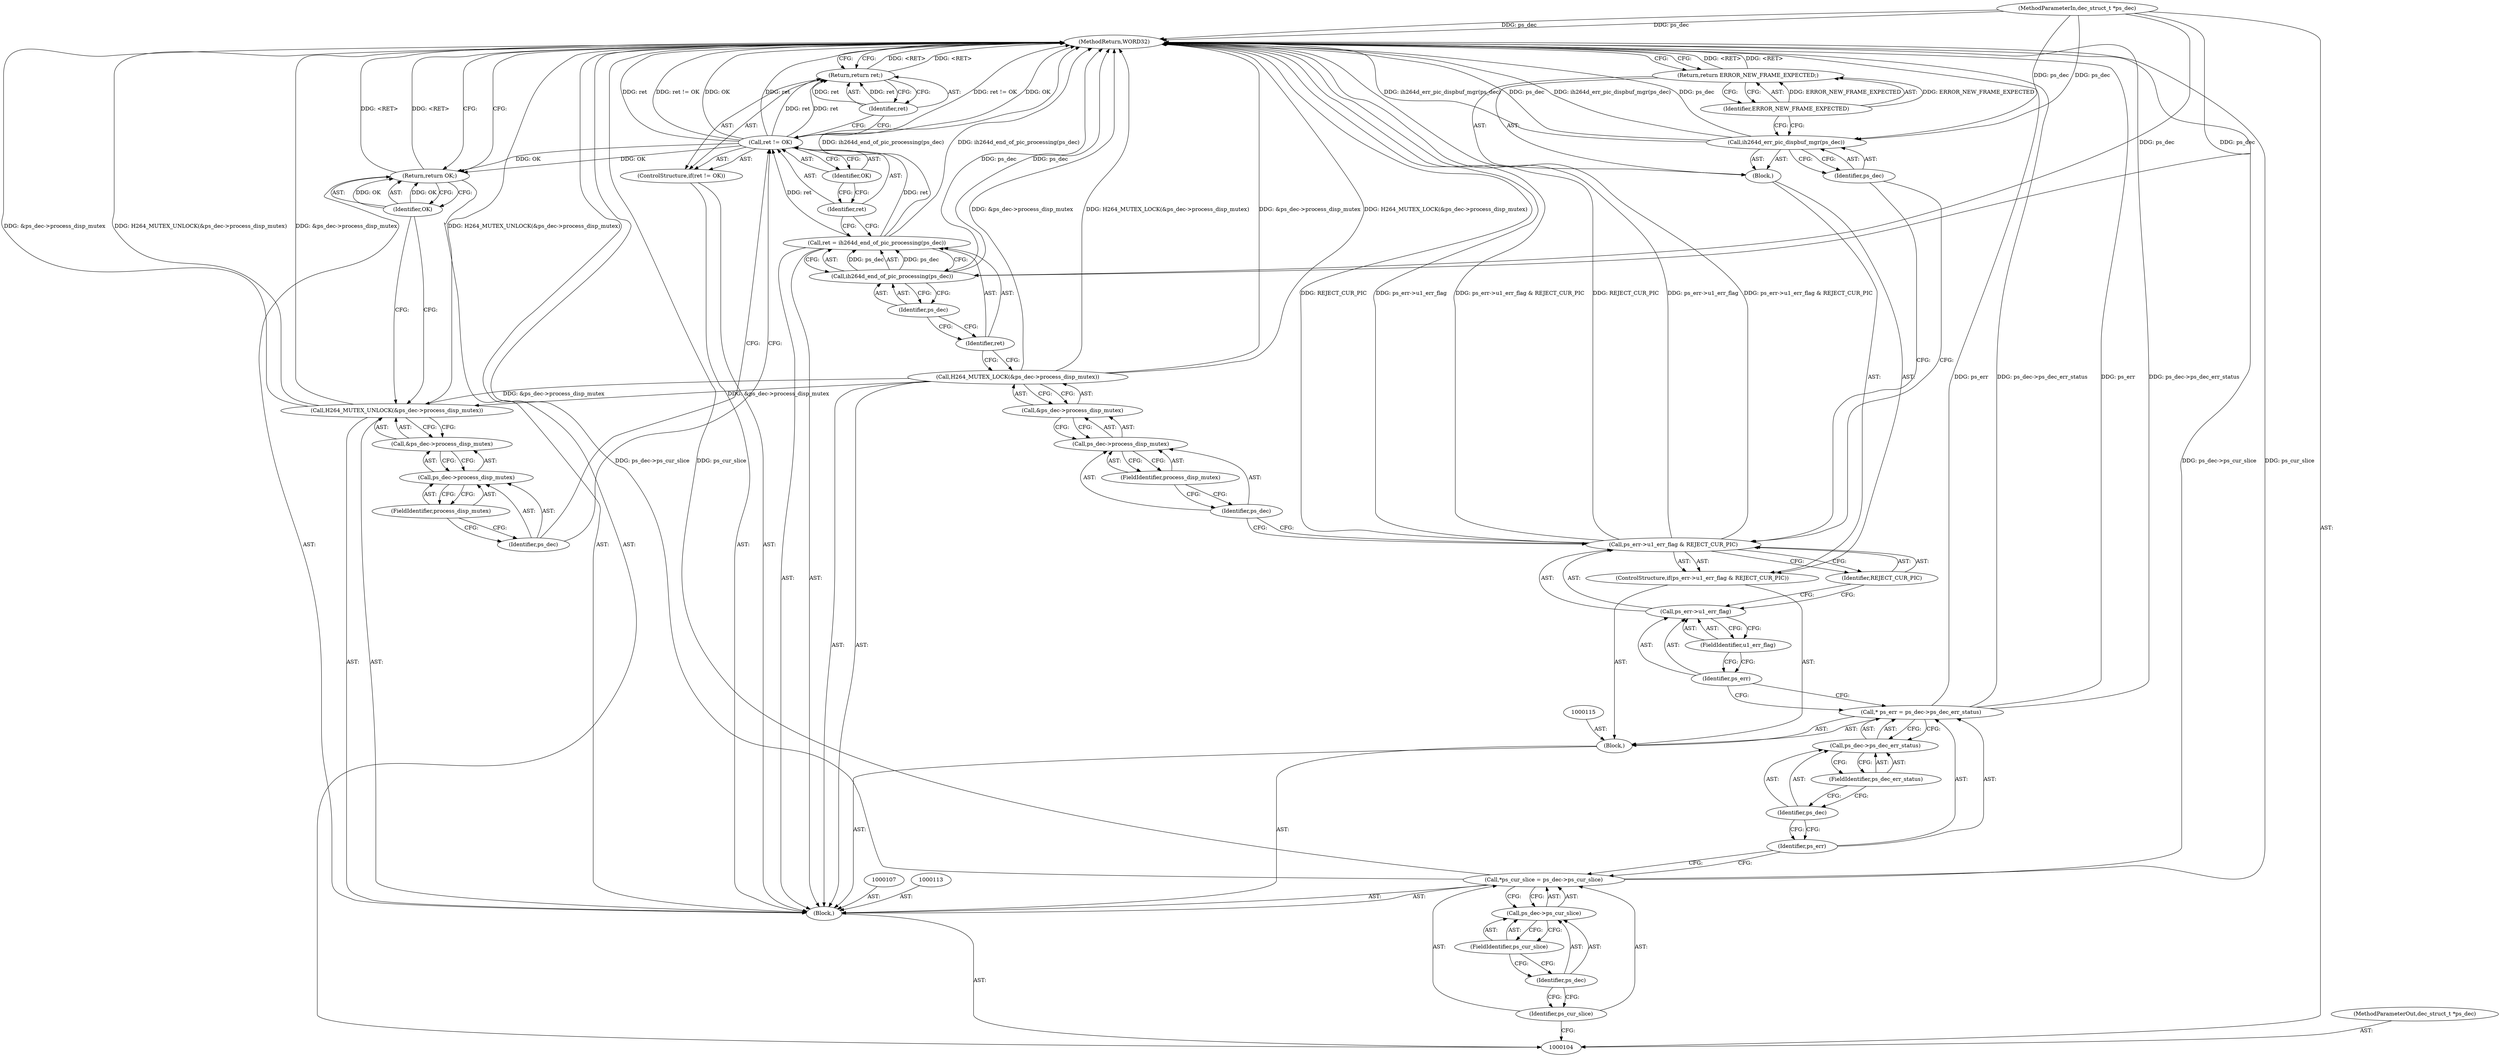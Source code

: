 digraph "0_Android_494561291a503840f385fbcd11d9bc5f4dc502b8_1" {
"1000127" [label="(Block,)"];
"1000128" [label="(Call,ih264d_err_pic_dispbuf_mgr(ps_dec))"];
"1000129" [label="(Identifier,ps_dec)"];
"1000130" [label="(Return,return ERROR_NEW_FRAME_EXPECTED;)"];
"1000131" [label="(Identifier,ERROR_NEW_FRAME_EXPECTED)"];
"1000133" [label="(Call,&ps_dec->process_disp_mutex)"];
"1000134" [label="(Call,ps_dec->process_disp_mutex)"];
"1000135" [label="(Identifier,ps_dec)"];
"1000136" [label="(FieldIdentifier,process_disp_mutex)"];
"1000132" [label="(Call,H264_MUTEX_LOCK(&ps_dec->process_disp_mutex))"];
"1000139" [label="(Call,ih264d_end_of_pic_processing(ps_dec))"];
"1000140" [label="(Identifier,ps_dec)"];
"1000137" [label="(Call,ret = ih264d_end_of_pic_processing(ps_dec))"];
"1000138" [label="(Identifier,ret)"];
"1000144" [label="(Identifier,OK)"];
"1000141" [label="(ControlStructure,if(ret != OK))"];
"1000142" [label="(Call,ret != OK)"];
"1000143" [label="(Identifier,ret)"];
"1000154" [label="(MethodReturn,WORD32)"];
"1000105" [label="(MethodParameterIn,dec_struct_t *ps_dec)"];
"1000202" [label="(MethodParameterOut,dec_struct_t *ps_dec)"];
"1000146" [label="(Identifier,ret)"];
"1000145" [label="(Return,return ret;)"];
"1000148" [label="(Call,&ps_dec->process_disp_mutex)"];
"1000149" [label="(Call,ps_dec->process_disp_mutex)"];
"1000150" [label="(Identifier,ps_dec)"];
"1000151" [label="(FieldIdentifier,process_disp_mutex)"];
"1000147" [label="(Call,H264_MUTEX_UNLOCK(&ps_dec->process_disp_mutex))"];
"1000152" [label="(Return,return OK;)"];
"1000153" [label="(Identifier,OK)"];
"1000106" [label="(Block,)"];
"1000108" [label="(Call,*ps_cur_slice = ps_dec->ps_cur_slice)"];
"1000109" [label="(Identifier,ps_cur_slice)"];
"1000110" [label="(Call,ps_dec->ps_cur_slice)"];
"1000111" [label="(Identifier,ps_dec)"];
"1000112" [label="(FieldIdentifier,ps_cur_slice)"];
"1000116" [label="(Call,* ps_err = ps_dec->ps_dec_err_status)"];
"1000117" [label="(Identifier,ps_err)"];
"1000118" [label="(Call,ps_dec->ps_dec_err_status)"];
"1000119" [label="(Identifier,ps_dec)"];
"1000120" [label="(FieldIdentifier,ps_dec_err_status)"];
"1000114" [label="(Block,)"];
"1000122" [label="(Call,ps_err->u1_err_flag & REJECT_CUR_PIC)"];
"1000123" [label="(Call,ps_err->u1_err_flag)"];
"1000124" [label="(Identifier,ps_err)"];
"1000125" [label="(FieldIdentifier,u1_err_flag)"];
"1000126" [label="(Identifier,REJECT_CUR_PIC)"];
"1000121" [label="(ControlStructure,if(ps_err->u1_err_flag & REJECT_CUR_PIC))"];
"1000127" -> "1000121"  [label="AST: "];
"1000128" -> "1000127"  [label="AST: "];
"1000130" -> "1000127"  [label="AST: "];
"1000128" -> "1000127"  [label="AST: "];
"1000128" -> "1000129"  [label="CFG: "];
"1000129" -> "1000128"  [label="AST: "];
"1000131" -> "1000128"  [label="CFG: "];
"1000128" -> "1000154"  [label="DDG: ih264d_err_pic_dispbuf_mgr(ps_dec)"];
"1000128" -> "1000154"  [label="DDG: ps_dec"];
"1000105" -> "1000128"  [label="DDG: ps_dec"];
"1000129" -> "1000128"  [label="AST: "];
"1000129" -> "1000122"  [label="CFG: "];
"1000128" -> "1000129"  [label="CFG: "];
"1000130" -> "1000127"  [label="AST: "];
"1000130" -> "1000131"  [label="CFG: "];
"1000131" -> "1000130"  [label="AST: "];
"1000154" -> "1000130"  [label="CFG: "];
"1000130" -> "1000154"  [label="DDG: <RET>"];
"1000131" -> "1000130"  [label="DDG: ERROR_NEW_FRAME_EXPECTED"];
"1000131" -> "1000130"  [label="AST: "];
"1000131" -> "1000128"  [label="CFG: "];
"1000130" -> "1000131"  [label="CFG: "];
"1000131" -> "1000130"  [label="DDG: ERROR_NEW_FRAME_EXPECTED"];
"1000133" -> "1000132"  [label="AST: "];
"1000133" -> "1000134"  [label="CFG: "];
"1000134" -> "1000133"  [label="AST: "];
"1000132" -> "1000133"  [label="CFG: "];
"1000134" -> "1000133"  [label="AST: "];
"1000134" -> "1000136"  [label="CFG: "];
"1000135" -> "1000134"  [label="AST: "];
"1000136" -> "1000134"  [label="AST: "];
"1000133" -> "1000134"  [label="CFG: "];
"1000135" -> "1000134"  [label="AST: "];
"1000135" -> "1000122"  [label="CFG: "];
"1000136" -> "1000135"  [label="CFG: "];
"1000136" -> "1000134"  [label="AST: "];
"1000136" -> "1000135"  [label="CFG: "];
"1000134" -> "1000136"  [label="CFG: "];
"1000132" -> "1000106"  [label="AST: "];
"1000132" -> "1000133"  [label="CFG: "];
"1000133" -> "1000132"  [label="AST: "];
"1000138" -> "1000132"  [label="CFG: "];
"1000132" -> "1000154"  [label="DDG: &ps_dec->process_disp_mutex"];
"1000132" -> "1000154"  [label="DDG: H264_MUTEX_LOCK(&ps_dec->process_disp_mutex)"];
"1000132" -> "1000147"  [label="DDG: &ps_dec->process_disp_mutex"];
"1000139" -> "1000137"  [label="AST: "];
"1000139" -> "1000140"  [label="CFG: "];
"1000140" -> "1000139"  [label="AST: "];
"1000137" -> "1000139"  [label="CFG: "];
"1000139" -> "1000154"  [label="DDG: ps_dec"];
"1000139" -> "1000137"  [label="DDG: ps_dec"];
"1000105" -> "1000139"  [label="DDG: ps_dec"];
"1000140" -> "1000139"  [label="AST: "];
"1000140" -> "1000138"  [label="CFG: "];
"1000139" -> "1000140"  [label="CFG: "];
"1000137" -> "1000106"  [label="AST: "];
"1000137" -> "1000139"  [label="CFG: "];
"1000138" -> "1000137"  [label="AST: "];
"1000139" -> "1000137"  [label="AST: "];
"1000143" -> "1000137"  [label="CFG: "];
"1000137" -> "1000154"  [label="DDG: ih264d_end_of_pic_processing(ps_dec)"];
"1000139" -> "1000137"  [label="DDG: ps_dec"];
"1000137" -> "1000142"  [label="DDG: ret"];
"1000138" -> "1000137"  [label="AST: "];
"1000138" -> "1000132"  [label="CFG: "];
"1000140" -> "1000138"  [label="CFG: "];
"1000144" -> "1000142"  [label="AST: "];
"1000144" -> "1000143"  [label="CFG: "];
"1000142" -> "1000144"  [label="CFG: "];
"1000141" -> "1000106"  [label="AST: "];
"1000142" -> "1000141"  [label="AST: "];
"1000145" -> "1000141"  [label="AST: "];
"1000142" -> "1000141"  [label="AST: "];
"1000142" -> "1000144"  [label="CFG: "];
"1000143" -> "1000142"  [label="AST: "];
"1000144" -> "1000142"  [label="AST: "];
"1000146" -> "1000142"  [label="CFG: "];
"1000150" -> "1000142"  [label="CFG: "];
"1000142" -> "1000154"  [label="DDG: ret != OK"];
"1000142" -> "1000154"  [label="DDG: OK"];
"1000142" -> "1000154"  [label="DDG: ret"];
"1000137" -> "1000142"  [label="DDG: ret"];
"1000142" -> "1000145"  [label="DDG: ret"];
"1000142" -> "1000152"  [label="DDG: OK"];
"1000143" -> "1000142"  [label="AST: "];
"1000143" -> "1000137"  [label="CFG: "];
"1000144" -> "1000143"  [label="CFG: "];
"1000154" -> "1000104"  [label="AST: "];
"1000154" -> "1000130"  [label="CFG: "];
"1000154" -> "1000145"  [label="CFG: "];
"1000154" -> "1000152"  [label="CFG: "];
"1000152" -> "1000154"  [label="DDG: <RET>"];
"1000145" -> "1000154"  [label="DDG: <RET>"];
"1000130" -> "1000154"  [label="DDG: <RET>"];
"1000116" -> "1000154"  [label="DDG: ps_err"];
"1000116" -> "1000154"  [label="DDG: ps_dec->ps_dec_err_status"];
"1000122" -> "1000154"  [label="DDG: REJECT_CUR_PIC"];
"1000122" -> "1000154"  [label="DDG: ps_err->u1_err_flag"];
"1000122" -> "1000154"  [label="DDG: ps_err->u1_err_flag & REJECT_CUR_PIC"];
"1000142" -> "1000154"  [label="DDG: ret != OK"];
"1000142" -> "1000154"  [label="DDG: OK"];
"1000142" -> "1000154"  [label="DDG: ret"];
"1000105" -> "1000154"  [label="DDG: ps_dec"];
"1000139" -> "1000154"  [label="DDG: ps_dec"];
"1000147" -> "1000154"  [label="DDG: &ps_dec->process_disp_mutex"];
"1000147" -> "1000154"  [label="DDG: H264_MUTEX_UNLOCK(&ps_dec->process_disp_mutex)"];
"1000132" -> "1000154"  [label="DDG: &ps_dec->process_disp_mutex"];
"1000132" -> "1000154"  [label="DDG: H264_MUTEX_LOCK(&ps_dec->process_disp_mutex)"];
"1000108" -> "1000154"  [label="DDG: ps_dec->ps_cur_slice"];
"1000108" -> "1000154"  [label="DDG: ps_cur_slice"];
"1000128" -> "1000154"  [label="DDG: ih264d_err_pic_dispbuf_mgr(ps_dec)"];
"1000128" -> "1000154"  [label="DDG: ps_dec"];
"1000137" -> "1000154"  [label="DDG: ih264d_end_of_pic_processing(ps_dec)"];
"1000105" -> "1000104"  [label="AST: "];
"1000105" -> "1000154"  [label="DDG: ps_dec"];
"1000105" -> "1000128"  [label="DDG: ps_dec"];
"1000105" -> "1000139"  [label="DDG: ps_dec"];
"1000202" -> "1000104"  [label="AST: "];
"1000146" -> "1000145"  [label="AST: "];
"1000146" -> "1000142"  [label="CFG: "];
"1000145" -> "1000146"  [label="CFG: "];
"1000146" -> "1000145"  [label="DDG: ret"];
"1000145" -> "1000141"  [label="AST: "];
"1000145" -> "1000146"  [label="CFG: "];
"1000146" -> "1000145"  [label="AST: "];
"1000154" -> "1000145"  [label="CFG: "];
"1000145" -> "1000154"  [label="DDG: <RET>"];
"1000146" -> "1000145"  [label="DDG: ret"];
"1000142" -> "1000145"  [label="DDG: ret"];
"1000148" -> "1000147"  [label="AST: "];
"1000148" -> "1000149"  [label="CFG: "];
"1000149" -> "1000148"  [label="AST: "];
"1000147" -> "1000148"  [label="CFG: "];
"1000149" -> "1000148"  [label="AST: "];
"1000149" -> "1000151"  [label="CFG: "];
"1000150" -> "1000149"  [label="AST: "];
"1000151" -> "1000149"  [label="AST: "];
"1000148" -> "1000149"  [label="CFG: "];
"1000150" -> "1000149"  [label="AST: "];
"1000150" -> "1000142"  [label="CFG: "];
"1000151" -> "1000150"  [label="CFG: "];
"1000151" -> "1000149"  [label="AST: "];
"1000151" -> "1000150"  [label="CFG: "];
"1000149" -> "1000151"  [label="CFG: "];
"1000147" -> "1000106"  [label="AST: "];
"1000147" -> "1000148"  [label="CFG: "];
"1000148" -> "1000147"  [label="AST: "];
"1000153" -> "1000147"  [label="CFG: "];
"1000147" -> "1000154"  [label="DDG: &ps_dec->process_disp_mutex"];
"1000147" -> "1000154"  [label="DDG: H264_MUTEX_UNLOCK(&ps_dec->process_disp_mutex)"];
"1000132" -> "1000147"  [label="DDG: &ps_dec->process_disp_mutex"];
"1000152" -> "1000106"  [label="AST: "];
"1000152" -> "1000153"  [label="CFG: "];
"1000153" -> "1000152"  [label="AST: "];
"1000154" -> "1000152"  [label="CFG: "];
"1000152" -> "1000154"  [label="DDG: <RET>"];
"1000153" -> "1000152"  [label="DDG: OK"];
"1000142" -> "1000152"  [label="DDG: OK"];
"1000153" -> "1000152"  [label="AST: "];
"1000153" -> "1000147"  [label="CFG: "];
"1000152" -> "1000153"  [label="CFG: "];
"1000153" -> "1000152"  [label="DDG: OK"];
"1000106" -> "1000104"  [label="AST: "];
"1000107" -> "1000106"  [label="AST: "];
"1000108" -> "1000106"  [label="AST: "];
"1000113" -> "1000106"  [label="AST: "];
"1000114" -> "1000106"  [label="AST: "];
"1000132" -> "1000106"  [label="AST: "];
"1000137" -> "1000106"  [label="AST: "];
"1000141" -> "1000106"  [label="AST: "];
"1000147" -> "1000106"  [label="AST: "];
"1000152" -> "1000106"  [label="AST: "];
"1000108" -> "1000106"  [label="AST: "];
"1000108" -> "1000110"  [label="CFG: "];
"1000109" -> "1000108"  [label="AST: "];
"1000110" -> "1000108"  [label="AST: "];
"1000117" -> "1000108"  [label="CFG: "];
"1000108" -> "1000154"  [label="DDG: ps_dec->ps_cur_slice"];
"1000108" -> "1000154"  [label="DDG: ps_cur_slice"];
"1000109" -> "1000108"  [label="AST: "];
"1000109" -> "1000104"  [label="CFG: "];
"1000111" -> "1000109"  [label="CFG: "];
"1000110" -> "1000108"  [label="AST: "];
"1000110" -> "1000112"  [label="CFG: "];
"1000111" -> "1000110"  [label="AST: "];
"1000112" -> "1000110"  [label="AST: "];
"1000108" -> "1000110"  [label="CFG: "];
"1000111" -> "1000110"  [label="AST: "];
"1000111" -> "1000109"  [label="CFG: "];
"1000112" -> "1000111"  [label="CFG: "];
"1000112" -> "1000110"  [label="AST: "];
"1000112" -> "1000111"  [label="CFG: "];
"1000110" -> "1000112"  [label="CFG: "];
"1000116" -> "1000114"  [label="AST: "];
"1000116" -> "1000118"  [label="CFG: "];
"1000117" -> "1000116"  [label="AST: "];
"1000118" -> "1000116"  [label="AST: "];
"1000124" -> "1000116"  [label="CFG: "];
"1000116" -> "1000154"  [label="DDG: ps_err"];
"1000116" -> "1000154"  [label="DDG: ps_dec->ps_dec_err_status"];
"1000117" -> "1000116"  [label="AST: "];
"1000117" -> "1000108"  [label="CFG: "];
"1000119" -> "1000117"  [label="CFG: "];
"1000118" -> "1000116"  [label="AST: "];
"1000118" -> "1000120"  [label="CFG: "];
"1000119" -> "1000118"  [label="AST: "];
"1000120" -> "1000118"  [label="AST: "];
"1000116" -> "1000118"  [label="CFG: "];
"1000119" -> "1000118"  [label="AST: "];
"1000119" -> "1000117"  [label="CFG: "];
"1000120" -> "1000119"  [label="CFG: "];
"1000120" -> "1000118"  [label="AST: "];
"1000120" -> "1000119"  [label="CFG: "];
"1000118" -> "1000120"  [label="CFG: "];
"1000114" -> "1000106"  [label="AST: "];
"1000115" -> "1000114"  [label="AST: "];
"1000116" -> "1000114"  [label="AST: "];
"1000121" -> "1000114"  [label="AST: "];
"1000122" -> "1000121"  [label="AST: "];
"1000122" -> "1000126"  [label="CFG: "];
"1000123" -> "1000122"  [label="AST: "];
"1000126" -> "1000122"  [label="AST: "];
"1000129" -> "1000122"  [label="CFG: "];
"1000135" -> "1000122"  [label="CFG: "];
"1000122" -> "1000154"  [label="DDG: REJECT_CUR_PIC"];
"1000122" -> "1000154"  [label="DDG: ps_err->u1_err_flag"];
"1000122" -> "1000154"  [label="DDG: ps_err->u1_err_flag & REJECT_CUR_PIC"];
"1000123" -> "1000122"  [label="AST: "];
"1000123" -> "1000125"  [label="CFG: "];
"1000124" -> "1000123"  [label="AST: "];
"1000125" -> "1000123"  [label="AST: "];
"1000126" -> "1000123"  [label="CFG: "];
"1000124" -> "1000123"  [label="AST: "];
"1000124" -> "1000116"  [label="CFG: "];
"1000125" -> "1000124"  [label="CFG: "];
"1000125" -> "1000123"  [label="AST: "];
"1000125" -> "1000124"  [label="CFG: "];
"1000123" -> "1000125"  [label="CFG: "];
"1000126" -> "1000122"  [label="AST: "];
"1000126" -> "1000123"  [label="CFG: "];
"1000122" -> "1000126"  [label="CFG: "];
"1000121" -> "1000114"  [label="AST: "];
"1000122" -> "1000121"  [label="AST: "];
"1000127" -> "1000121"  [label="AST: "];
}
